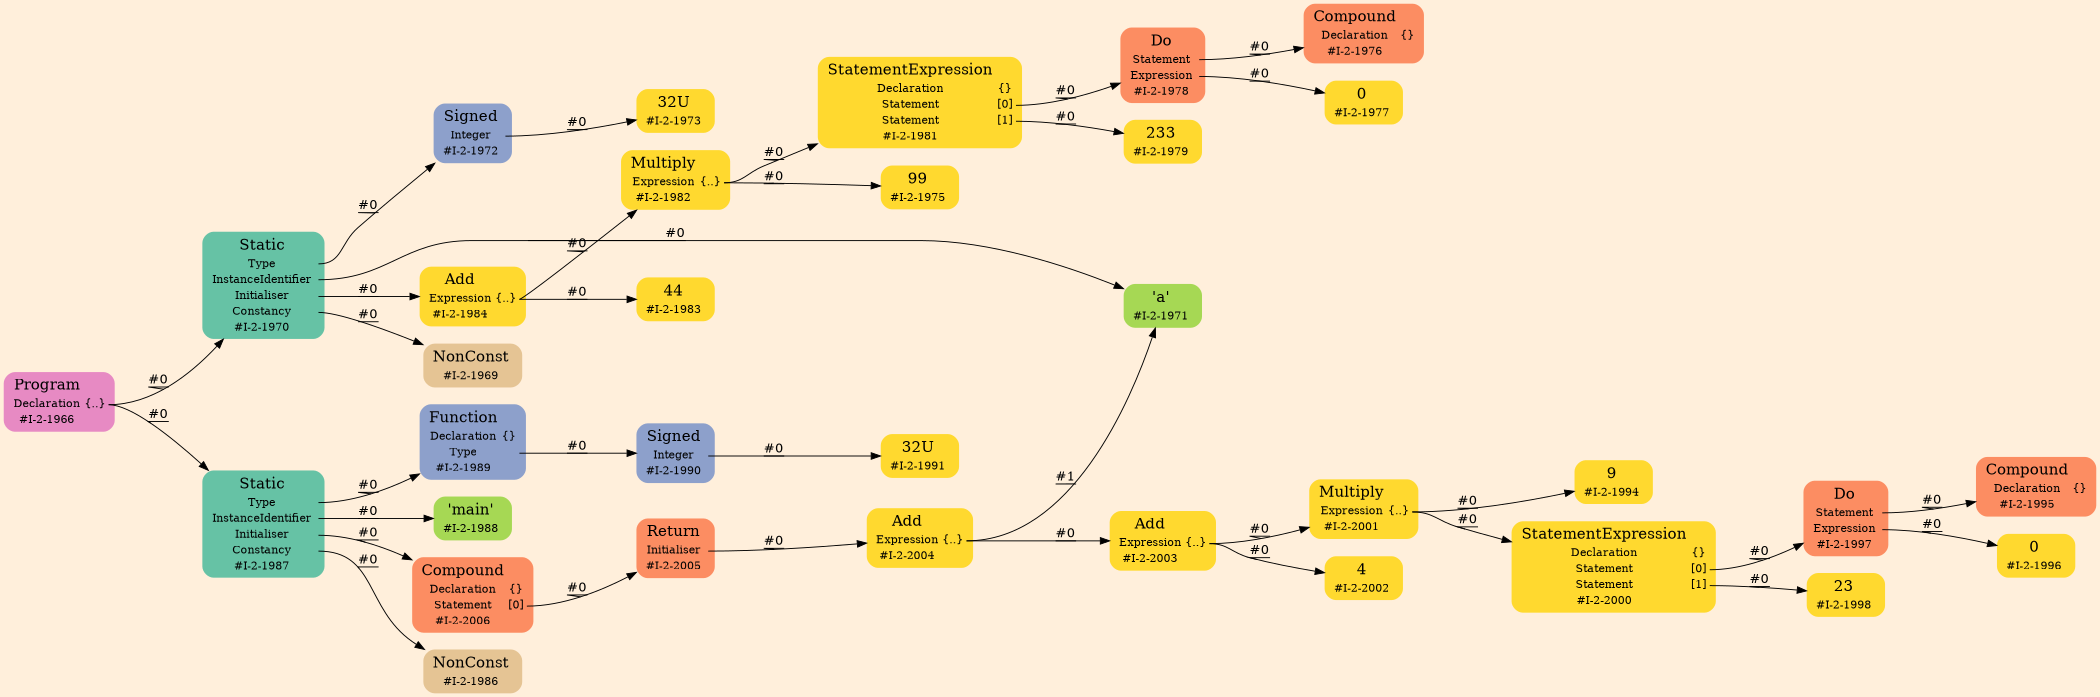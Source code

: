 digraph Inferno {
graph [
rankdir = "LR"
ranksep = 1.0
size = "14,20"
bgcolor = antiquewhite1
];
node [
];

"/#I-2-1966" [
shape = "plaintext"
fillcolor = "/set28/4"
label = <<TABLE BORDER="0" CELLBORDER="0" CELLSPACING="0">
 <TR>
  <TD><FONT POINT-SIZE="16.0">Program</FONT></TD>
  <TD></TD>
 </TR>
 <TR>
  <TD>Declaration</TD>
  <TD PORT="port0">{..}</TD>
 </TR>
 <TR>
  <TD>#I-2-1966</TD>
  <TD PORT="port1"></TD>
 </TR>
</TABLE>>
style = "rounded,filled"
fontsize = "12"
];
"/#I-2-1970" [
shape = "plaintext"
fillcolor = "/set28/1"
label = <<TABLE BORDER="0" CELLBORDER="0" CELLSPACING="0">
 <TR>
  <TD><FONT POINT-SIZE="16.0">Static</FONT></TD>
  <TD></TD>
 </TR>
 <TR>
  <TD>Type</TD>
  <TD PORT="port0"></TD>
 </TR>
 <TR>
  <TD>InstanceIdentifier</TD>
  <TD PORT="port1"></TD>
 </TR>
 <TR>
  <TD>Initialiser</TD>
  <TD PORT="port2"></TD>
 </TR>
 <TR>
  <TD>Constancy</TD>
  <TD PORT="port3"></TD>
 </TR>
 <TR>
  <TD>#I-2-1970</TD>
  <TD PORT="port4"></TD>
 </TR>
</TABLE>>
style = "rounded,filled"
fontsize = "12"
];
"/#I-2-1972" [
shape = "plaintext"
fillcolor = "/set28/3"
label = <<TABLE BORDER="0" CELLBORDER="0" CELLSPACING="0">
 <TR>
  <TD><FONT POINT-SIZE="16.0">Signed</FONT></TD>
  <TD></TD>
 </TR>
 <TR>
  <TD>Integer</TD>
  <TD PORT="port0"></TD>
 </TR>
 <TR>
  <TD>#I-2-1972</TD>
  <TD PORT="port1"></TD>
 </TR>
</TABLE>>
style = "rounded,filled"
fontsize = "12"
];
"/#I-2-1973" [
shape = "plaintext"
fillcolor = "/set28/6"
label = <<TABLE BORDER="0" CELLBORDER="0" CELLSPACING="0">
 <TR>
  <TD><FONT POINT-SIZE="16.0">32U</FONT></TD>
  <TD></TD>
 </TR>
 <TR>
  <TD>#I-2-1973</TD>
  <TD PORT="port0"></TD>
 </TR>
</TABLE>>
style = "rounded,filled"
fontsize = "12"
];
"/#I-2-1971" [
shape = "plaintext"
fillcolor = "/set28/5"
label = <<TABLE BORDER="0" CELLBORDER="0" CELLSPACING="0">
 <TR>
  <TD><FONT POINT-SIZE="16.0">'a'</FONT></TD>
  <TD></TD>
 </TR>
 <TR>
  <TD>#I-2-1971</TD>
  <TD PORT="port0"></TD>
 </TR>
</TABLE>>
style = "rounded,filled"
fontsize = "12"
];
"/#I-2-1984" [
shape = "plaintext"
fillcolor = "/set28/6"
label = <<TABLE BORDER="0" CELLBORDER="0" CELLSPACING="0">
 <TR>
  <TD><FONT POINT-SIZE="16.0">Add</FONT></TD>
  <TD></TD>
 </TR>
 <TR>
  <TD>Expression</TD>
  <TD PORT="port0">{..}</TD>
 </TR>
 <TR>
  <TD>#I-2-1984</TD>
  <TD PORT="port1"></TD>
 </TR>
</TABLE>>
style = "rounded,filled"
fontsize = "12"
];
"/#I-2-1982" [
shape = "plaintext"
fillcolor = "/set28/6"
label = <<TABLE BORDER="0" CELLBORDER="0" CELLSPACING="0">
 <TR>
  <TD><FONT POINT-SIZE="16.0">Multiply</FONT></TD>
  <TD></TD>
 </TR>
 <TR>
  <TD>Expression</TD>
  <TD PORT="port0">{..}</TD>
 </TR>
 <TR>
  <TD>#I-2-1982</TD>
  <TD PORT="port1"></TD>
 </TR>
</TABLE>>
style = "rounded,filled"
fontsize = "12"
];
"/#I-2-1975" [
shape = "plaintext"
fillcolor = "/set28/6"
label = <<TABLE BORDER="0" CELLBORDER="0" CELLSPACING="0">
 <TR>
  <TD><FONT POINT-SIZE="16.0">99</FONT></TD>
  <TD></TD>
 </TR>
 <TR>
  <TD>#I-2-1975</TD>
  <TD PORT="port0"></TD>
 </TR>
</TABLE>>
style = "rounded,filled"
fontsize = "12"
];
"/#I-2-1981" [
shape = "plaintext"
fillcolor = "/set28/6"
label = <<TABLE BORDER="0" CELLBORDER="0" CELLSPACING="0">
 <TR>
  <TD><FONT POINT-SIZE="16.0">StatementExpression</FONT></TD>
  <TD></TD>
 </TR>
 <TR>
  <TD>Declaration</TD>
  <TD PORT="port0">{}</TD>
 </TR>
 <TR>
  <TD>Statement</TD>
  <TD PORT="port1">[0]</TD>
 </TR>
 <TR>
  <TD>Statement</TD>
  <TD PORT="port2">[1]</TD>
 </TR>
 <TR>
  <TD>#I-2-1981</TD>
  <TD PORT="port3"></TD>
 </TR>
</TABLE>>
style = "rounded,filled"
fontsize = "12"
];
"/#I-2-1978" [
shape = "plaintext"
fillcolor = "/set28/2"
label = <<TABLE BORDER="0" CELLBORDER="0" CELLSPACING="0">
 <TR>
  <TD><FONT POINT-SIZE="16.0">Do</FONT></TD>
  <TD></TD>
 </TR>
 <TR>
  <TD>Statement</TD>
  <TD PORT="port0"></TD>
 </TR>
 <TR>
  <TD>Expression</TD>
  <TD PORT="port1"></TD>
 </TR>
 <TR>
  <TD>#I-2-1978</TD>
  <TD PORT="port2"></TD>
 </TR>
</TABLE>>
style = "rounded,filled"
fontsize = "12"
];
"/#I-2-1976" [
shape = "plaintext"
fillcolor = "/set28/2"
label = <<TABLE BORDER="0" CELLBORDER="0" CELLSPACING="0">
 <TR>
  <TD><FONT POINT-SIZE="16.0">Compound</FONT></TD>
  <TD></TD>
 </TR>
 <TR>
  <TD>Declaration</TD>
  <TD PORT="port0">{}</TD>
 </TR>
 <TR>
  <TD>#I-2-1976</TD>
  <TD PORT="port1"></TD>
 </TR>
</TABLE>>
style = "rounded,filled"
fontsize = "12"
];
"/#I-2-1977" [
shape = "plaintext"
fillcolor = "/set28/6"
label = <<TABLE BORDER="0" CELLBORDER="0" CELLSPACING="0">
 <TR>
  <TD><FONT POINT-SIZE="16.0">0</FONT></TD>
  <TD></TD>
 </TR>
 <TR>
  <TD>#I-2-1977</TD>
  <TD PORT="port0"></TD>
 </TR>
</TABLE>>
style = "rounded,filled"
fontsize = "12"
];
"/#I-2-1979" [
shape = "plaintext"
fillcolor = "/set28/6"
label = <<TABLE BORDER="0" CELLBORDER="0" CELLSPACING="0">
 <TR>
  <TD><FONT POINT-SIZE="16.0">233</FONT></TD>
  <TD></TD>
 </TR>
 <TR>
  <TD>#I-2-1979</TD>
  <TD PORT="port0"></TD>
 </TR>
</TABLE>>
style = "rounded,filled"
fontsize = "12"
];
"/#I-2-1983" [
shape = "plaintext"
fillcolor = "/set28/6"
label = <<TABLE BORDER="0" CELLBORDER="0" CELLSPACING="0">
 <TR>
  <TD><FONT POINT-SIZE="16.0">44</FONT></TD>
  <TD></TD>
 </TR>
 <TR>
  <TD>#I-2-1983</TD>
  <TD PORT="port0"></TD>
 </TR>
</TABLE>>
style = "rounded,filled"
fontsize = "12"
];
"/#I-2-1969" [
shape = "plaintext"
fillcolor = "/set28/7"
label = <<TABLE BORDER="0" CELLBORDER="0" CELLSPACING="0">
 <TR>
  <TD><FONT POINT-SIZE="16.0">NonConst</FONT></TD>
  <TD></TD>
 </TR>
 <TR>
  <TD>#I-2-1969</TD>
  <TD PORT="port0"></TD>
 </TR>
</TABLE>>
style = "rounded,filled"
fontsize = "12"
];
"/#I-2-1987" [
shape = "plaintext"
fillcolor = "/set28/1"
label = <<TABLE BORDER="0" CELLBORDER="0" CELLSPACING="0">
 <TR>
  <TD><FONT POINT-SIZE="16.0">Static</FONT></TD>
  <TD></TD>
 </TR>
 <TR>
  <TD>Type</TD>
  <TD PORT="port0"></TD>
 </TR>
 <TR>
  <TD>InstanceIdentifier</TD>
  <TD PORT="port1"></TD>
 </TR>
 <TR>
  <TD>Initialiser</TD>
  <TD PORT="port2"></TD>
 </TR>
 <TR>
  <TD>Constancy</TD>
  <TD PORT="port3"></TD>
 </TR>
 <TR>
  <TD>#I-2-1987</TD>
  <TD PORT="port4"></TD>
 </TR>
</TABLE>>
style = "rounded,filled"
fontsize = "12"
];
"/#I-2-1989" [
shape = "plaintext"
fillcolor = "/set28/3"
label = <<TABLE BORDER="0" CELLBORDER="0" CELLSPACING="0">
 <TR>
  <TD><FONT POINT-SIZE="16.0">Function</FONT></TD>
  <TD></TD>
 </TR>
 <TR>
  <TD>Declaration</TD>
  <TD PORT="port0">{}</TD>
 </TR>
 <TR>
  <TD>Type</TD>
  <TD PORT="port1"></TD>
 </TR>
 <TR>
  <TD>#I-2-1989</TD>
  <TD PORT="port2"></TD>
 </TR>
</TABLE>>
style = "rounded,filled"
fontsize = "12"
];
"/#I-2-1990" [
shape = "plaintext"
fillcolor = "/set28/3"
label = <<TABLE BORDER="0" CELLBORDER="0" CELLSPACING="0">
 <TR>
  <TD><FONT POINT-SIZE="16.0">Signed</FONT></TD>
  <TD></TD>
 </TR>
 <TR>
  <TD>Integer</TD>
  <TD PORT="port0"></TD>
 </TR>
 <TR>
  <TD>#I-2-1990</TD>
  <TD PORT="port1"></TD>
 </TR>
</TABLE>>
style = "rounded,filled"
fontsize = "12"
];
"/#I-2-1991" [
shape = "plaintext"
fillcolor = "/set28/6"
label = <<TABLE BORDER="0" CELLBORDER="0" CELLSPACING="0">
 <TR>
  <TD><FONT POINT-SIZE="16.0">32U</FONT></TD>
  <TD></TD>
 </TR>
 <TR>
  <TD>#I-2-1991</TD>
  <TD PORT="port0"></TD>
 </TR>
</TABLE>>
style = "rounded,filled"
fontsize = "12"
];
"/#I-2-1988" [
shape = "plaintext"
fillcolor = "/set28/5"
label = <<TABLE BORDER="0" CELLBORDER="0" CELLSPACING="0">
 <TR>
  <TD><FONT POINT-SIZE="16.0">'main'</FONT></TD>
  <TD></TD>
 </TR>
 <TR>
  <TD>#I-2-1988</TD>
  <TD PORT="port0"></TD>
 </TR>
</TABLE>>
style = "rounded,filled"
fontsize = "12"
];
"/#I-2-2006" [
shape = "plaintext"
fillcolor = "/set28/2"
label = <<TABLE BORDER="0" CELLBORDER="0" CELLSPACING="0">
 <TR>
  <TD><FONT POINT-SIZE="16.0">Compound</FONT></TD>
  <TD></TD>
 </TR>
 <TR>
  <TD>Declaration</TD>
  <TD PORT="port0">{}</TD>
 </TR>
 <TR>
  <TD>Statement</TD>
  <TD PORT="port1">[0]</TD>
 </TR>
 <TR>
  <TD>#I-2-2006</TD>
  <TD PORT="port2"></TD>
 </TR>
</TABLE>>
style = "rounded,filled"
fontsize = "12"
];
"/#I-2-2005" [
shape = "plaintext"
fillcolor = "/set28/2"
label = <<TABLE BORDER="0" CELLBORDER="0" CELLSPACING="0">
 <TR>
  <TD><FONT POINT-SIZE="16.0">Return</FONT></TD>
  <TD></TD>
 </TR>
 <TR>
  <TD>Initialiser</TD>
  <TD PORT="port0"></TD>
 </TR>
 <TR>
  <TD>#I-2-2005</TD>
  <TD PORT="port1"></TD>
 </TR>
</TABLE>>
style = "rounded,filled"
fontsize = "12"
];
"/#I-2-2004" [
shape = "plaintext"
fillcolor = "/set28/6"
label = <<TABLE BORDER="0" CELLBORDER="0" CELLSPACING="0">
 <TR>
  <TD><FONT POINT-SIZE="16.0">Add</FONT></TD>
  <TD></TD>
 </TR>
 <TR>
  <TD>Expression</TD>
  <TD PORT="port0">{..}</TD>
 </TR>
 <TR>
  <TD>#I-2-2004</TD>
  <TD PORT="port1"></TD>
 </TR>
</TABLE>>
style = "rounded,filled"
fontsize = "12"
];
"/#I-2-2003" [
shape = "plaintext"
fillcolor = "/set28/6"
label = <<TABLE BORDER="0" CELLBORDER="0" CELLSPACING="0">
 <TR>
  <TD><FONT POINT-SIZE="16.0">Add</FONT></TD>
  <TD></TD>
 </TR>
 <TR>
  <TD>Expression</TD>
  <TD PORT="port0">{..}</TD>
 </TR>
 <TR>
  <TD>#I-2-2003</TD>
  <TD PORT="port1"></TD>
 </TR>
</TABLE>>
style = "rounded,filled"
fontsize = "12"
];
"/#I-2-2001" [
shape = "plaintext"
fillcolor = "/set28/6"
label = <<TABLE BORDER="0" CELLBORDER="0" CELLSPACING="0">
 <TR>
  <TD><FONT POINT-SIZE="16.0">Multiply</FONT></TD>
  <TD></TD>
 </TR>
 <TR>
  <TD>Expression</TD>
  <TD PORT="port0">{..}</TD>
 </TR>
 <TR>
  <TD>#I-2-2001</TD>
  <TD PORT="port1"></TD>
 </TR>
</TABLE>>
style = "rounded,filled"
fontsize = "12"
];
"/#I-2-1994" [
shape = "plaintext"
fillcolor = "/set28/6"
label = <<TABLE BORDER="0" CELLBORDER="0" CELLSPACING="0">
 <TR>
  <TD><FONT POINT-SIZE="16.0">9</FONT></TD>
  <TD></TD>
 </TR>
 <TR>
  <TD>#I-2-1994</TD>
  <TD PORT="port0"></TD>
 </TR>
</TABLE>>
style = "rounded,filled"
fontsize = "12"
];
"/#I-2-2000" [
shape = "plaintext"
fillcolor = "/set28/6"
label = <<TABLE BORDER="0" CELLBORDER="0" CELLSPACING="0">
 <TR>
  <TD><FONT POINT-SIZE="16.0">StatementExpression</FONT></TD>
  <TD></TD>
 </TR>
 <TR>
  <TD>Declaration</TD>
  <TD PORT="port0">{}</TD>
 </TR>
 <TR>
  <TD>Statement</TD>
  <TD PORT="port1">[0]</TD>
 </TR>
 <TR>
  <TD>Statement</TD>
  <TD PORT="port2">[1]</TD>
 </TR>
 <TR>
  <TD>#I-2-2000</TD>
  <TD PORT="port3"></TD>
 </TR>
</TABLE>>
style = "rounded,filled"
fontsize = "12"
];
"/#I-2-1997" [
shape = "plaintext"
fillcolor = "/set28/2"
label = <<TABLE BORDER="0" CELLBORDER="0" CELLSPACING="0">
 <TR>
  <TD><FONT POINT-SIZE="16.0">Do</FONT></TD>
  <TD></TD>
 </TR>
 <TR>
  <TD>Statement</TD>
  <TD PORT="port0"></TD>
 </TR>
 <TR>
  <TD>Expression</TD>
  <TD PORT="port1"></TD>
 </TR>
 <TR>
  <TD>#I-2-1997</TD>
  <TD PORT="port2"></TD>
 </TR>
</TABLE>>
style = "rounded,filled"
fontsize = "12"
];
"/#I-2-1995" [
shape = "plaintext"
fillcolor = "/set28/2"
label = <<TABLE BORDER="0" CELLBORDER="0" CELLSPACING="0">
 <TR>
  <TD><FONT POINT-SIZE="16.0">Compound</FONT></TD>
  <TD></TD>
 </TR>
 <TR>
  <TD>Declaration</TD>
  <TD PORT="port0">{}</TD>
 </TR>
 <TR>
  <TD>#I-2-1995</TD>
  <TD PORT="port1"></TD>
 </TR>
</TABLE>>
style = "rounded,filled"
fontsize = "12"
];
"/#I-2-1996" [
shape = "plaintext"
fillcolor = "/set28/6"
label = <<TABLE BORDER="0" CELLBORDER="0" CELLSPACING="0">
 <TR>
  <TD><FONT POINT-SIZE="16.0">0</FONT></TD>
  <TD></TD>
 </TR>
 <TR>
  <TD>#I-2-1996</TD>
  <TD PORT="port0"></TD>
 </TR>
</TABLE>>
style = "rounded,filled"
fontsize = "12"
];
"/#I-2-1998" [
shape = "plaintext"
fillcolor = "/set28/6"
label = <<TABLE BORDER="0" CELLBORDER="0" CELLSPACING="0">
 <TR>
  <TD><FONT POINT-SIZE="16.0">23</FONT></TD>
  <TD></TD>
 </TR>
 <TR>
  <TD>#I-2-1998</TD>
  <TD PORT="port0"></TD>
 </TR>
</TABLE>>
style = "rounded,filled"
fontsize = "12"
];
"/#I-2-2002" [
shape = "plaintext"
fillcolor = "/set28/6"
label = <<TABLE BORDER="0" CELLBORDER="0" CELLSPACING="0">
 <TR>
  <TD><FONT POINT-SIZE="16.0">4</FONT></TD>
  <TD></TD>
 </TR>
 <TR>
  <TD>#I-2-2002</TD>
  <TD PORT="port0"></TD>
 </TR>
</TABLE>>
style = "rounded,filled"
fontsize = "12"
];
"/#I-2-1986" [
shape = "plaintext"
fillcolor = "/set28/7"
label = <<TABLE BORDER="0" CELLBORDER="0" CELLSPACING="0">
 <TR>
  <TD><FONT POINT-SIZE="16.0">NonConst</FONT></TD>
  <TD></TD>
 </TR>
 <TR>
  <TD>#I-2-1986</TD>
  <TD PORT="port0"></TD>
 </TR>
</TABLE>>
style = "rounded,filled"
fontsize = "12"
];
"/#I-2-1966":port0 -> "/#I-2-1970" [style="solid"
label = "#0"
decorate = true
];
"/#I-2-1966":port0 -> "/#I-2-1987" [style="solid"
label = "#0"
decorate = true
];
"/#I-2-1970":port0 -> "/#I-2-1972" [style="solid"
label = "#0"
decorate = true
];
"/#I-2-1970":port1 -> "/#I-2-1971" [style="solid"
label = "#0"
decorate = true
];
"/#I-2-1970":port2 -> "/#I-2-1984" [style="solid"
label = "#0"
decorate = true
];
"/#I-2-1970":port3 -> "/#I-2-1969" [style="solid"
label = "#0"
decorate = true
];
"/#I-2-1972":port0 -> "/#I-2-1973" [style="solid"
label = "#0"
decorate = true
];
"/#I-2-1984":port0 -> "/#I-2-1982" [style="solid"
label = "#0"
decorate = true
];
"/#I-2-1984":port0 -> "/#I-2-1983" [style="solid"
label = "#0"
decorate = true
];
"/#I-2-1982":port0 -> "/#I-2-1975" [style="solid"
label = "#0"
decorate = true
];
"/#I-2-1982":port0 -> "/#I-2-1981" [style="solid"
label = "#0"
decorate = true
];
"/#I-2-1981":port1 -> "/#I-2-1978" [style="solid"
label = "#0"
decorate = true
];
"/#I-2-1981":port2 -> "/#I-2-1979" [style="solid"
label = "#0"
decorate = true
];
"/#I-2-1978":port0 -> "/#I-2-1976" [style="solid"
label = "#0"
decorate = true
];
"/#I-2-1978":port1 -> "/#I-2-1977" [style="solid"
label = "#0"
decorate = true
];
"/#I-2-1987":port0 -> "/#I-2-1989" [style="solid"
label = "#0"
decorate = true
];
"/#I-2-1987":port1 -> "/#I-2-1988" [style="solid"
label = "#0"
decorate = true
];
"/#I-2-1987":port2 -> "/#I-2-2006" [style="solid"
label = "#0"
decorate = true
];
"/#I-2-1987":port3 -> "/#I-2-1986" [style="solid"
label = "#0"
decorate = true
];
"/#I-2-1989":port1 -> "/#I-2-1990" [style="solid"
label = "#0"
decorate = true
];
"/#I-2-1990":port0 -> "/#I-2-1991" [style="solid"
label = "#0"
decorate = true
];
"/#I-2-2006":port1 -> "/#I-2-2005" [style="solid"
label = "#0"
decorate = true
];
"/#I-2-2005":port0 -> "/#I-2-2004" [style="solid"
label = "#0"
decorate = true
];
"/#I-2-2004":port0 -> "/#I-2-2003" [style="solid"
label = "#0"
decorate = true
];
"/#I-2-2004":port0 -> "/#I-2-1971" [style="solid"
label = "#1"
decorate = true
];
"/#I-2-2003":port0 -> "/#I-2-2001" [style="solid"
label = "#0"
decorate = true
];
"/#I-2-2003":port0 -> "/#I-2-2002" [style="solid"
label = "#0"
decorate = true
];
"/#I-2-2001":port0 -> "/#I-2-1994" [style="solid"
label = "#0"
decorate = true
];
"/#I-2-2001":port0 -> "/#I-2-2000" [style="solid"
label = "#0"
decorate = true
];
"/#I-2-2000":port1 -> "/#I-2-1997" [style="solid"
label = "#0"
decorate = true
];
"/#I-2-2000":port2 -> "/#I-2-1998" [style="solid"
label = "#0"
decorate = true
];
"/#I-2-1997":port0 -> "/#I-2-1995" [style="solid"
label = "#0"
decorate = true
];
"/#I-2-1997":port1 -> "/#I-2-1996" [style="solid"
label = "#0"
decorate = true
];

}

